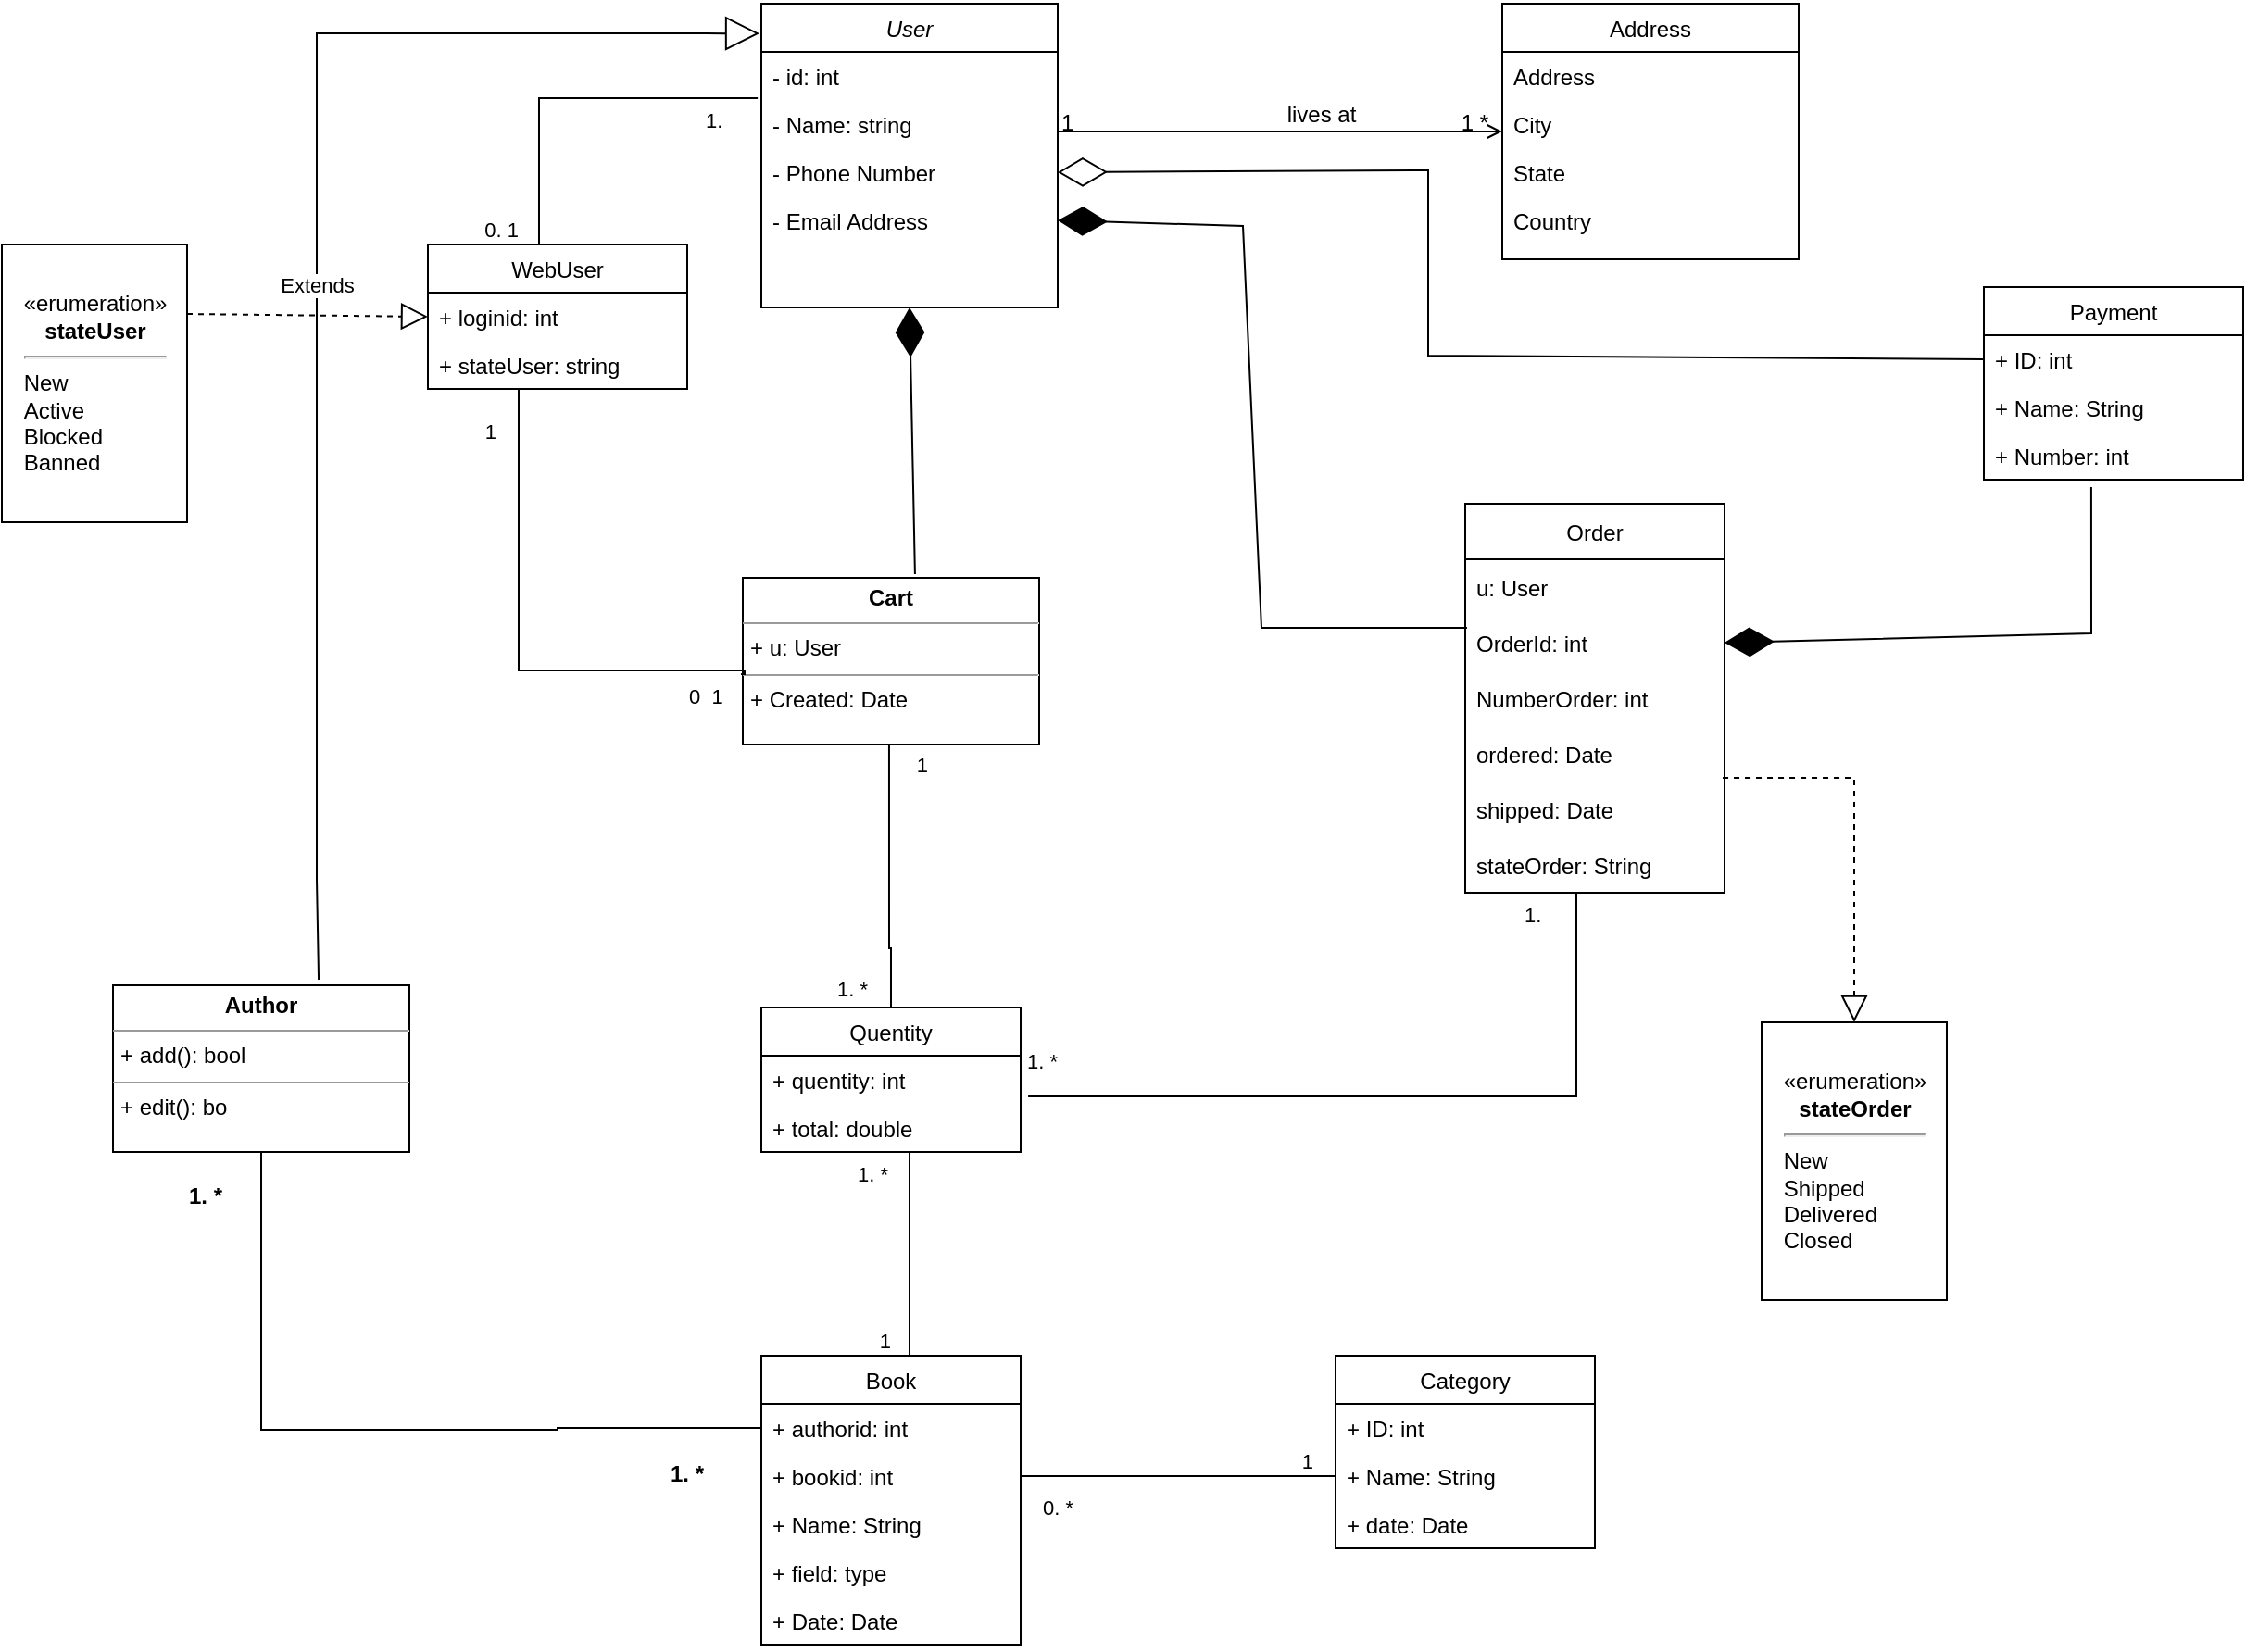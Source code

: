 <mxfile version="17.1.2" type="github">
  <diagram id="C5RBs43oDa-KdzZeNtuy" name="Page-1">
    <mxGraphModel dx="1695" dy="425" grid="1" gridSize="10" guides="1" tooltips="1" connect="1" arrows="1" fold="1" page="1" pageScale="1" pageWidth="827" pageHeight="1169" math="0" shadow="0">
      <root>
        <mxCell id="WIyWlLk6GJQsqaUBKTNV-0" />
        <mxCell id="WIyWlLk6GJQsqaUBKTNV-1" parent="WIyWlLk6GJQsqaUBKTNV-0" />
        <mxCell id="zkfFHV4jXpPFQw0GAbJ--0" value="User" style="swimlane;fontStyle=2;align=center;verticalAlign=top;childLayout=stackLayout;horizontal=1;startSize=26;horizontalStack=0;resizeParent=1;resizeLast=0;collapsible=1;marginBottom=0;rounded=0;shadow=0;strokeWidth=1;" parent="WIyWlLk6GJQsqaUBKTNV-1" vertex="1">
          <mxGeometry x="220" y="120" width="160" height="164" as="geometry">
            <mxRectangle x="230" y="140" width="160" height="26" as="alternateBounds" />
          </mxGeometry>
        </mxCell>
        <mxCell id="LD6qwQIoUUEserjVghgI-0" value="- id: int" style="text;align=left;verticalAlign=top;spacingLeft=4;spacingRight=4;overflow=hidden;rotatable=0;points=[[0,0.5],[1,0.5]];portConstraint=eastwest;" vertex="1" parent="zkfFHV4jXpPFQw0GAbJ--0">
          <mxGeometry y="26" width="160" height="26" as="geometry" />
        </mxCell>
        <mxCell id="zkfFHV4jXpPFQw0GAbJ--1" value="- Name: string" style="text;align=left;verticalAlign=top;spacingLeft=4;spacingRight=4;overflow=hidden;rotatable=0;points=[[0,0.5],[1,0.5]];portConstraint=eastwest;" parent="zkfFHV4jXpPFQw0GAbJ--0" vertex="1">
          <mxGeometry y="52" width="160" height="26" as="geometry" />
        </mxCell>
        <mxCell id="zkfFHV4jXpPFQw0GAbJ--2" value="- Phone Number" style="text;align=left;verticalAlign=top;spacingLeft=4;spacingRight=4;overflow=hidden;rotatable=0;points=[[0,0.5],[1,0.5]];portConstraint=eastwest;rounded=0;shadow=0;html=0;" parent="zkfFHV4jXpPFQw0GAbJ--0" vertex="1">
          <mxGeometry y="78" width="160" height="26" as="geometry" />
        </mxCell>
        <mxCell id="zkfFHV4jXpPFQw0GAbJ--3" value="- Email Address" style="text;align=left;verticalAlign=top;spacingLeft=4;spacingRight=4;overflow=hidden;rotatable=0;points=[[0,0.5],[1,0.5]];portConstraint=eastwest;rounded=0;shadow=0;html=0;" parent="zkfFHV4jXpPFQw0GAbJ--0" vertex="1">
          <mxGeometry y="104" width="160" height="26" as="geometry" />
        </mxCell>
        <mxCell id="zkfFHV4jXpPFQw0GAbJ--17" value="Address" style="swimlane;fontStyle=0;align=center;verticalAlign=top;childLayout=stackLayout;horizontal=1;startSize=26;horizontalStack=0;resizeParent=1;resizeLast=0;collapsible=1;marginBottom=0;rounded=0;shadow=0;strokeWidth=1;" parent="WIyWlLk6GJQsqaUBKTNV-1" vertex="1">
          <mxGeometry x="620" y="120" width="160" height="138" as="geometry">
            <mxRectangle x="550" y="140" width="160" height="26" as="alternateBounds" />
          </mxGeometry>
        </mxCell>
        <mxCell id="zkfFHV4jXpPFQw0GAbJ--18" value="Address" style="text;align=left;verticalAlign=top;spacingLeft=4;spacingRight=4;overflow=hidden;rotatable=0;points=[[0,0.5],[1,0.5]];portConstraint=eastwest;" parent="zkfFHV4jXpPFQw0GAbJ--17" vertex="1">
          <mxGeometry y="26" width="160" height="26" as="geometry" />
        </mxCell>
        <mxCell id="zkfFHV4jXpPFQw0GAbJ--19" value="City" style="text;align=left;verticalAlign=top;spacingLeft=4;spacingRight=4;overflow=hidden;rotatable=0;points=[[0,0.5],[1,0.5]];portConstraint=eastwest;rounded=0;shadow=0;html=0;" parent="zkfFHV4jXpPFQw0GAbJ--17" vertex="1">
          <mxGeometry y="52" width="160" height="26" as="geometry" />
        </mxCell>
        <mxCell id="zkfFHV4jXpPFQw0GAbJ--20" value="State" style="text;align=left;verticalAlign=top;spacingLeft=4;spacingRight=4;overflow=hidden;rotatable=0;points=[[0,0.5],[1,0.5]];portConstraint=eastwest;rounded=0;shadow=0;html=0;" parent="zkfFHV4jXpPFQw0GAbJ--17" vertex="1">
          <mxGeometry y="78" width="160" height="26" as="geometry" />
        </mxCell>
        <mxCell id="zkfFHV4jXpPFQw0GAbJ--22" value="Country" style="text;align=left;verticalAlign=top;spacingLeft=4;spacingRight=4;overflow=hidden;rotatable=0;points=[[0,0.5],[1,0.5]];portConstraint=eastwest;rounded=0;shadow=0;html=0;" parent="zkfFHV4jXpPFQw0GAbJ--17" vertex="1">
          <mxGeometry y="104" width="160" height="26" as="geometry" />
        </mxCell>
        <mxCell id="zkfFHV4jXpPFQw0GAbJ--26" value="" style="endArrow=open;shadow=0;strokeWidth=1;rounded=0;endFill=1;edgeStyle=elbowEdgeStyle;elbow=vertical;" parent="WIyWlLk6GJQsqaUBKTNV-1" source="zkfFHV4jXpPFQw0GAbJ--0" target="zkfFHV4jXpPFQw0GAbJ--17" edge="1">
          <mxGeometry x="0.5" y="41" relative="1" as="geometry">
            <mxPoint x="380" y="192" as="sourcePoint" />
            <mxPoint x="540" y="192" as="targetPoint" />
            <mxPoint x="-40" y="32" as="offset" />
          </mxGeometry>
        </mxCell>
        <mxCell id="zkfFHV4jXpPFQw0GAbJ--27" value="1" style="resizable=0;align=left;verticalAlign=bottom;labelBackgroundColor=none;fontSize=12;" parent="zkfFHV4jXpPFQw0GAbJ--26" connectable="0" vertex="1">
          <mxGeometry x="-1" relative="1" as="geometry">
            <mxPoint y="4" as="offset" />
          </mxGeometry>
        </mxCell>
        <mxCell id="zkfFHV4jXpPFQw0GAbJ--28" value="1 *" style="resizable=0;align=right;verticalAlign=bottom;labelBackgroundColor=none;fontSize=12;" parent="zkfFHV4jXpPFQw0GAbJ--26" connectable="0" vertex="1">
          <mxGeometry x="1" relative="1" as="geometry">
            <mxPoint x="-6" y="4" as="offset" />
          </mxGeometry>
        </mxCell>
        <mxCell id="zkfFHV4jXpPFQw0GAbJ--29" value="lives at" style="text;html=1;resizable=0;points=[];;align=center;verticalAlign=middle;labelBackgroundColor=none;rounded=0;shadow=0;strokeWidth=1;fontSize=12;" parent="zkfFHV4jXpPFQw0GAbJ--26" vertex="1" connectable="0">
          <mxGeometry x="0.5" y="49" relative="1" as="geometry">
            <mxPoint x="-38" y="40" as="offset" />
          </mxGeometry>
        </mxCell>
        <mxCell id="LD6qwQIoUUEserjVghgI-2" value="Order" style="swimlane;fontStyle=0;childLayout=stackLayout;horizontal=1;startSize=30;horizontalStack=0;resizeParent=1;resizeParentMax=0;resizeLast=0;collapsible=1;marginBottom=0;" vertex="1" parent="WIyWlLk6GJQsqaUBKTNV-1">
          <mxGeometry x="600" y="390" width="140" height="210" as="geometry" />
        </mxCell>
        <mxCell id="LD6qwQIoUUEserjVghgI-12" value="u: User" style="text;strokeColor=none;fillColor=none;align=left;verticalAlign=middle;spacingLeft=4;spacingRight=4;overflow=hidden;points=[[0,0.5],[1,0.5]];portConstraint=eastwest;rotatable=0;" vertex="1" parent="LD6qwQIoUUEserjVghgI-2">
          <mxGeometry y="30" width="140" height="30" as="geometry" />
        </mxCell>
        <mxCell id="LD6qwQIoUUEserjVghgI-3" value="OrderId: int" style="text;strokeColor=none;fillColor=none;align=left;verticalAlign=middle;spacingLeft=4;spacingRight=4;overflow=hidden;points=[[0,0.5],[1,0.5]];portConstraint=eastwest;rotatable=0;" vertex="1" parent="LD6qwQIoUUEserjVghgI-2">
          <mxGeometry y="60" width="140" height="30" as="geometry" />
        </mxCell>
        <mxCell id="LD6qwQIoUUEserjVghgI-4" value="NumberOrder: int" style="text;strokeColor=none;fillColor=none;align=left;verticalAlign=middle;spacingLeft=4;spacingRight=4;overflow=hidden;points=[[0,0.5],[1,0.5]];portConstraint=eastwest;rotatable=0;" vertex="1" parent="LD6qwQIoUUEserjVghgI-2">
          <mxGeometry y="90" width="140" height="30" as="geometry" />
        </mxCell>
        <mxCell id="LD6qwQIoUUEserjVghgI-99" value="ordered: Date" style="text;strokeColor=none;fillColor=none;align=left;verticalAlign=middle;spacingLeft=4;spacingRight=4;overflow=hidden;points=[[0,0.5],[1,0.5]];portConstraint=eastwest;rotatable=0;" vertex="1" parent="LD6qwQIoUUEserjVghgI-2">
          <mxGeometry y="120" width="140" height="30" as="geometry" />
        </mxCell>
        <mxCell id="LD6qwQIoUUEserjVghgI-100" value="shipped: Date" style="text;strokeColor=none;fillColor=none;align=left;verticalAlign=middle;spacingLeft=4;spacingRight=4;overflow=hidden;points=[[0,0.5],[1,0.5]];portConstraint=eastwest;rotatable=0;" vertex="1" parent="LD6qwQIoUUEserjVghgI-2">
          <mxGeometry y="150" width="140" height="30" as="geometry" />
        </mxCell>
        <mxCell id="LD6qwQIoUUEserjVghgI-5" value="stateOrder: String" style="text;strokeColor=none;fillColor=none;align=left;verticalAlign=middle;spacingLeft=4;spacingRight=4;overflow=hidden;points=[[0,0.5],[1,0.5]];portConstraint=eastwest;rotatable=0;" vertex="1" parent="LD6qwQIoUUEserjVghgI-2">
          <mxGeometry y="180" width="140" height="30" as="geometry" />
        </mxCell>
        <mxCell id="LD6qwQIoUUEserjVghgI-11" value="" style="endArrow=diamondThin;endFill=1;endSize=24;html=1;rounded=0;exitX=0.007;exitY=0.233;exitDx=0;exitDy=0;exitPerimeter=0;entryX=1;entryY=0.5;entryDx=0;entryDy=0;" edge="1" parent="WIyWlLk6GJQsqaUBKTNV-1" source="LD6qwQIoUUEserjVghgI-3" target="zkfFHV4jXpPFQw0GAbJ--3">
          <mxGeometry width="160" relative="1" as="geometry">
            <mxPoint x="600" y="420" as="sourcePoint" />
            <mxPoint x="420" y="280" as="targetPoint" />
            <Array as="points">
              <mxPoint x="490" y="457" />
              <mxPoint x="480" y="240" />
            </Array>
          </mxGeometry>
        </mxCell>
        <mxCell id="LD6qwQIoUUEserjVghgI-20" value="&lt;p style=&quot;margin: 0px ; margin-top: 4px ; text-align: center&quot;&gt;&lt;b&gt;Cart&lt;/b&gt;&lt;/p&gt;&lt;hr size=&quot;1&quot;&gt;&lt;p style=&quot;margin: 0px ; margin-left: 4px&quot;&gt;+ u: User&lt;/p&gt;&lt;hr size=&quot;1&quot;&gt;&lt;p style=&quot;margin: 0px ; margin-left: 4px&quot;&gt;+ Created: Date&lt;/p&gt;" style="verticalAlign=top;align=left;overflow=fill;fontSize=12;fontFamily=Helvetica;html=1;" vertex="1" parent="WIyWlLk6GJQsqaUBKTNV-1">
          <mxGeometry x="210" y="430" width="160" height="90" as="geometry" />
        </mxCell>
        <mxCell id="LD6qwQIoUUEserjVghgI-21" value="" style="endArrow=diamondThin;endFill=1;endSize=24;html=1;rounded=0;exitX=0.581;exitY=-0.022;exitDx=0;exitDy=0;entryX=0.5;entryY=1;entryDx=0;entryDy=0;exitPerimeter=0;" edge="1" parent="WIyWlLk6GJQsqaUBKTNV-1" source="LD6qwQIoUUEserjVghgI-20" target="zkfFHV4jXpPFQw0GAbJ--0">
          <mxGeometry width="160" relative="1" as="geometry">
            <mxPoint x="160" y="320" as="sourcePoint" />
            <mxPoint x="320" y="320" as="targetPoint" />
            <Array as="points" />
          </mxGeometry>
        </mxCell>
        <mxCell id="LD6qwQIoUUEserjVghgI-22" value="&lt;p style=&quot;margin: 0px ; margin-top: 4px ; text-align: center&quot;&gt;&lt;b&gt;Author&lt;/b&gt;&lt;/p&gt;&lt;hr size=&quot;1&quot;&gt;&lt;p style=&quot;margin: 0px ; margin-left: 4px&quot;&gt;+ add(): bool&lt;/p&gt;&lt;hr size=&quot;1&quot;&gt;&lt;p style=&quot;margin: 0px ; margin-left: 4px&quot;&gt;+ edit(): bo&lt;/p&gt;" style="verticalAlign=top;align=left;overflow=fill;fontSize=12;fontFamily=Helvetica;html=1;" vertex="1" parent="WIyWlLk6GJQsqaUBKTNV-1">
          <mxGeometry x="-130" y="650" width="160" height="90" as="geometry" />
        </mxCell>
        <mxCell id="LD6qwQIoUUEserjVghgI-31" value="Extends" style="endArrow=block;endSize=16;endFill=0;html=1;rounded=0;entryX=-0.006;entryY=0.098;entryDx=0;entryDy=0;entryPerimeter=0;exitX=0.694;exitY=-0.033;exitDx=0;exitDy=0;exitPerimeter=0;" edge="1" parent="WIyWlLk6GJQsqaUBKTNV-1" source="LD6qwQIoUUEserjVghgI-22" target="zkfFHV4jXpPFQw0GAbJ--0">
          <mxGeometry width="160" relative="1" as="geometry">
            <mxPoint x="-20" y="630" as="sourcePoint" />
            <mxPoint x="-20" y="140" as="targetPoint" />
            <Array as="points">
              <mxPoint x="-20" y="593" />
              <mxPoint x="-20" y="136" />
            </Array>
          </mxGeometry>
        </mxCell>
        <mxCell id="LD6qwQIoUUEserjVghgI-65" value="Book" style="swimlane;fontStyle=0;childLayout=stackLayout;horizontal=1;startSize=26;fillColor=none;horizontalStack=0;resizeParent=1;resizeParentMax=0;resizeLast=0;collapsible=1;marginBottom=0;" vertex="1" parent="WIyWlLk6GJQsqaUBKTNV-1">
          <mxGeometry x="220" y="850" width="140" height="156" as="geometry" />
        </mxCell>
        <mxCell id="LD6qwQIoUUEserjVghgI-66" value="+ authorid: int" style="text;strokeColor=none;fillColor=none;align=left;verticalAlign=top;spacingLeft=4;spacingRight=4;overflow=hidden;rotatable=0;points=[[0,0.5],[1,0.5]];portConstraint=eastwest;" vertex="1" parent="LD6qwQIoUUEserjVghgI-65">
          <mxGeometry y="26" width="140" height="26" as="geometry" />
        </mxCell>
        <mxCell id="LD6qwQIoUUEserjVghgI-70" value="+ bookid: int" style="text;strokeColor=none;fillColor=none;align=left;verticalAlign=top;spacingLeft=4;spacingRight=4;overflow=hidden;rotatable=0;points=[[0,0.5],[1,0.5]];portConstraint=eastwest;" vertex="1" parent="LD6qwQIoUUEserjVghgI-65">
          <mxGeometry y="52" width="140" height="26" as="geometry" />
        </mxCell>
        <mxCell id="LD6qwQIoUUEserjVghgI-67" value="+ Name: String" style="text;strokeColor=none;fillColor=none;align=left;verticalAlign=top;spacingLeft=4;spacingRight=4;overflow=hidden;rotatable=0;points=[[0,0.5],[1,0.5]];portConstraint=eastwest;" vertex="1" parent="LD6qwQIoUUEserjVghgI-65">
          <mxGeometry y="78" width="140" height="26" as="geometry" />
        </mxCell>
        <mxCell id="LD6qwQIoUUEserjVghgI-69" value="+ field: type" style="text;strokeColor=none;fillColor=none;align=left;verticalAlign=top;spacingLeft=4;spacingRight=4;overflow=hidden;rotatable=0;points=[[0,0.5],[1,0.5]];portConstraint=eastwest;" vertex="1" parent="LD6qwQIoUUEserjVghgI-65">
          <mxGeometry y="104" width="140" height="26" as="geometry" />
        </mxCell>
        <mxCell id="LD6qwQIoUUEserjVghgI-68" value="+ Date: Date" style="text;strokeColor=none;fillColor=none;align=left;verticalAlign=top;spacingLeft=4;spacingRight=4;overflow=hidden;rotatable=0;points=[[0,0.5],[1,0.5]];portConstraint=eastwest;" vertex="1" parent="LD6qwQIoUUEserjVghgI-65">
          <mxGeometry y="130" width="140" height="26" as="geometry" />
        </mxCell>
        <mxCell id="LD6qwQIoUUEserjVghgI-71" value="" style="endArrow=none;html=1;edgeStyle=orthogonalEdgeStyle;rounded=0;exitX=0.5;exitY=1;exitDx=0;exitDy=0;entryX=0;entryY=0.5;entryDx=0;entryDy=0;" edge="1" parent="WIyWlLk6GJQsqaUBKTNV-1" source="LD6qwQIoUUEserjVghgI-22" target="LD6qwQIoUUEserjVghgI-66">
          <mxGeometry relative="1" as="geometry">
            <mxPoint x="-50" y="860" as="sourcePoint" />
            <mxPoint x="120" y="910" as="targetPoint" />
            <Array as="points">
              <mxPoint x="-50" y="890" />
              <mxPoint x="110" y="890" />
              <mxPoint x="110" y="889" />
            </Array>
          </mxGeometry>
        </mxCell>
        <mxCell id="LD6qwQIoUUEserjVghgI-74" value="Category" style="swimlane;fontStyle=0;childLayout=stackLayout;horizontal=1;startSize=26;fillColor=none;horizontalStack=0;resizeParent=1;resizeParentMax=0;resizeLast=0;collapsible=1;marginBottom=0;" vertex="1" parent="WIyWlLk6GJQsqaUBKTNV-1">
          <mxGeometry x="530" y="850" width="140" height="104" as="geometry" />
        </mxCell>
        <mxCell id="LD6qwQIoUUEserjVghgI-75" value="+ ID: int" style="text;strokeColor=none;fillColor=none;align=left;verticalAlign=top;spacingLeft=4;spacingRight=4;overflow=hidden;rotatable=0;points=[[0,0.5],[1,0.5]];portConstraint=eastwest;" vertex="1" parent="LD6qwQIoUUEserjVghgI-74">
          <mxGeometry y="26" width="140" height="26" as="geometry" />
        </mxCell>
        <mxCell id="LD6qwQIoUUEserjVghgI-76" value="+ Name: String" style="text;strokeColor=none;fillColor=none;align=left;verticalAlign=top;spacingLeft=4;spacingRight=4;overflow=hidden;rotatable=0;points=[[0,0.5],[1,0.5]];portConstraint=eastwest;" vertex="1" parent="LD6qwQIoUUEserjVghgI-74">
          <mxGeometry y="52" width="140" height="26" as="geometry" />
        </mxCell>
        <mxCell id="LD6qwQIoUUEserjVghgI-77" value="+ date: Date" style="text;strokeColor=none;fillColor=none;align=left;verticalAlign=top;spacingLeft=4;spacingRight=4;overflow=hidden;rotatable=0;points=[[0,0.5],[1,0.5]];portConstraint=eastwest;" vertex="1" parent="LD6qwQIoUUEserjVghgI-74">
          <mxGeometry y="78" width="140" height="26" as="geometry" />
        </mxCell>
        <mxCell id="LD6qwQIoUUEserjVghgI-82" value="WebUser" style="swimlane;fontStyle=0;childLayout=stackLayout;horizontal=1;startSize=26;fillColor=none;horizontalStack=0;resizeParent=1;resizeParentMax=0;resizeLast=0;collapsible=1;marginBottom=0;" vertex="1" parent="WIyWlLk6GJQsqaUBKTNV-1">
          <mxGeometry x="40" y="250" width="140" height="78" as="geometry" />
        </mxCell>
        <mxCell id="LD6qwQIoUUEserjVghgI-83" value="+ loginid: int" style="text;strokeColor=none;fillColor=none;align=left;verticalAlign=top;spacingLeft=4;spacingRight=4;overflow=hidden;rotatable=0;points=[[0,0.5],[1,0.5]];portConstraint=eastwest;" vertex="1" parent="LD6qwQIoUUEserjVghgI-82">
          <mxGeometry y="26" width="140" height="26" as="geometry" />
        </mxCell>
        <mxCell id="LD6qwQIoUUEserjVghgI-84" value="+ stateUser: string" style="text;strokeColor=none;fillColor=none;align=left;verticalAlign=top;spacingLeft=4;spacingRight=4;overflow=hidden;rotatable=0;points=[[0,0.5],[1,0.5]];portConstraint=eastwest;" vertex="1" parent="LD6qwQIoUUEserjVghgI-82">
          <mxGeometry y="52" width="140" height="26" as="geometry" />
        </mxCell>
        <mxCell id="LD6qwQIoUUEserjVghgI-95" value="Quentity" style="swimlane;fontStyle=0;childLayout=stackLayout;horizontal=1;startSize=26;fillColor=none;horizontalStack=0;resizeParent=1;resizeParentMax=0;resizeLast=0;collapsible=1;marginBottom=0;" vertex="1" parent="WIyWlLk6GJQsqaUBKTNV-1">
          <mxGeometry x="220" y="662" width="140" height="78" as="geometry" />
        </mxCell>
        <mxCell id="LD6qwQIoUUEserjVghgI-96" value="+ quentity: int" style="text;strokeColor=none;fillColor=none;align=left;verticalAlign=top;spacingLeft=4;spacingRight=4;overflow=hidden;rotatable=0;points=[[0,0.5],[1,0.5]];portConstraint=eastwest;" vertex="1" parent="LD6qwQIoUUEserjVghgI-95">
          <mxGeometry y="26" width="140" height="26" as="geometry" />
        </mxCell>
        <mxCell id="LD6qwQIoUUEserjVghgI-97" value="+ total: double" style="text;strokeColor=none;fillColor=none;align=left;verticalAlign=top;spacingLeft=4;spacingRight=4;overflow=hidden;rotatable=0;points=[[0,0.5],[1,0.5]];portConstraint=eastwest;" vertex="1" parent="LD6qwQIoUUEserjVghgI-95">
          <mxGeometry y="52" width="140" height="26" as="geometry" />
        </mxCell>
        <mxCell id="LD6qwQIoUUEserjVghgI-108" value="" style="endArrow=none;html=1;edgeStyle=orthogonalEdgeStyle;rounded=0;entryX=0.586;entryY=0;entryDx=0;entryDy=0;entryPerimeter=0;" edge="1" parent="WIyWlLk6GJQsqaUBKTNV-1" target="LD6qwQIoUUEserjVghgI-65">
          <mxGeometry relative="1" as="geometry">
            <mxPoint x="300" y="740" as="sourcePoint" />
            <mxPoint x="300" y="850" as="targetPoint" />
            <Array as="points">
              <mxPoint x="300" y="850" />
            </Array>
          </mxGeometry>
        </mxCell>
        <mxCell id="LD6qwQIoUUEserjVghgI-109" value="1. *" style="edgeLabel;resizable=0;html=1;align=left;verticalAlign=bottom;" connectable="0" vertex="1" parent="LD6qwQIoUUEserjVghgI-108">
          <mxGeometry x="-1" relative="1" as="geometry">
            <mxPoint x="-30" y="20" as="offset" />
          </mxGeometry>
        </mxCell>
        <mxCell id="LD6qwQIoUUEserjVghgI-110" value="1" style="edgeLabel;resizable=0;html=1;align=right;verticalAlign=bottom;" connectable="0" vertex="1" parent="LD6qwQIoUUEserjVghgI-108">
          <mxGeometry x="1" relative="1" as="geometry">
            <mxPoint x="-12" as="offset" />
          </mxGeometry>
        </mxCell>
        <mxCell id="LD6qwQIoUUEserjVghgI-111" value="" style="endArrow=none;html=1;edgeStyle=orthogonalEdgeStyle;rounded=0;entryX=0.5;entryY=0;entryDx=0;entryDy=0;" edge="1" parent="WIyWlLk6GJQsqaUBKTNV-1" target="LD6qwQIoUUEserjVghgI-95">
          <mxGeometry relative="1" as="geometry">
            <mxPoint x="288.98" y="520" as="sourcePoint" />
            <mxPoint x="291.02" y="630" as="targetPoint" />
            <Array as="points">
              <mxPoint x="289" y="630" />
              <mxPoint x="290" y="630" />
            </Array>
          </mxGeometry>
        </mxCell>
        <mxCell id="LD6qwQIoUUEserjVghgI-112" value="1. *" style="edgeLabel;resizable=0;html=1;align=left;verticalAlign=bottom;" connectable="0" vertex="1" parent="LD6qwQIoUUEserjVghgI-111">
          <mxGeometry x="-1" relative="1" as="geometry">
            <mxPoint x="-30" y="140" as="offset" />
          </mxGeometry>
        </mxCell>
        <mxCell id="LD6qwQIoUUEserjVghgI-113" value="1" style="edgeLabel;resizable=0;html=1;align=right;verticalAlign=bottom;" connectable="0" vertex="1" parent="LD6qwQIoUUEserjVghgI-111">
          <mxGeometry x="1" relative="1" as="geometry">
            <mxPoint x="20" y="-122" as="offset" />
          </mxGeometry>
        </mxCell>
        <mxCell id="LD6qwQIoUUEserjVghgI-114" value="" style="endArrow=none;html=1;edgeStyle=orthogonalEdgeStyle;rounded=0;entryX=0;entryY=0.5;entryDx=0;entryDy=0;exitX=1;exitY=0.5;exitDx=0;exitDy=0;" edge="1" parent="WIyWlLk6GJQsqaUBKTNV-1" source="LD6qwQIoUUEserjVghgI-70" target="LD6qwQIoUUEserjVghgI-76">
          <mxGeometry relative="1" as="geometry">
            <mxPoint x="470" y="900" as="sourcePoint" />
            <mxPoint x="472.04" y="1010" as="targetPoint" />
            <Array as="points">
              <mxPoint x="500" y="915" />
              <mxPoint x="500" y="915" />
            </Array>
          </mxGeometry>
        </mxCell>
        <mxCell id="LD6qwQIoUUEserjVghgI-115" value="0. *" style="edgeLabel;resizable=0;html=1;align=left;verticalAlign=bottom;" connectable="0" vertex="1" parent="LD6qwQIoUUEserjVghgI-114">
          <mxGeometry x="-1" relative="1" as="geometry">
            <mxPoint x="10" y="25" as="offset" />
          </mxGeometry>
        </mxCell>
        <mxCell id="LD6qwQIoUUEserjVghgI-116" value="1" style="edgeLabel;resizable=0;html=1;align=right;verticalAlign=bottom;" connectable="0" vertex="1" parent="LD6qwQIoUUEserjVghgI-114">
          <mxGeometry x="1" relative="1" as="geometry">
            <mxPoint x="-12" as="offset" />
          </mxGeometry>
        </mxCell>
        <mxCell id="LD6qwQIoUUEserjVghgI-117" value="" style="endArrow=none;html=1;edgeStyle=orthogonalEdgeStyle;rounded=0;entryX=1.029;entryY=-0.154;entryDx=0;entryDy=0;entryPerimeter=0;" edge="1" parent="WIyWlLk6GJQsqaUBKTNV-1" target="LD6qwQIoUUEserjVghgI-97">
          <mxGeometry relative="1" as="geometry">
            <mxPoint x="660" y="600" as="sourcePoint" />
            <mxPoint x="662.04" y="710" as="targetPoint" />
            <Array as="points">
              <mxPoint x="660" y="710" />
            </Array>
          </mxGeometry>
        </mxCell>
        <mxCell id="LD6qwQIoUUEserjVghgI-118" value="1." style="edgeLabel;resizable=0;html=1;align=left;verticalAlign=bottom;" connectable="0" vertex="1" parent="LD6qwQIoUUEserjVghgI-117">
          <mxGeometry x="-1" relative="1" as="geometry">
            <mxPoint x="-30" y="20" as="offset" />
          </mxGeometry>
        </mxCell>
        <mxCell id="LD6qwQIoUUEserjVghgI-119" value="1. *" style="edgeLabel;resizable=0;html=1;align=right;verticalAlign=bottom;" connectable="0" vertex="1" parent="LD6qwQIoUUEserjVghgI-117">
          <mxGeometry x="1" relative="1" as="geometry">
            <mxPoint x="16" y="-10" as="offset" />
          </mxGeometry>
        </mxCell>
        <mxCell id="LD6qwQIoUUEserjVghgI-120" value="" style="endArrow=none;html=1;edgeStyle=orthogonalEdgeStyle;rounded=0;entryX=0.35;entryY=1;entryDx=0;entryDy=0;entryPerimeter=0;exitX=-0.006;exitY=0.578;exitDx=0;exitDy=0;exitPerimeter=0;" edge="1" parent="WIyWlLk6GJQsqaUBKTNV-1" source="LD6qwQIoUUEserjVghgI-20" target="LD6qwQIoUUEserjVghgI-84">
          <mxGeometry relative="1" as="geometry">
            <mxPoint x="200" y="480" as="sourcePoint" />
            <mxPoint x="92.04" y="610" as="targetPoint" />
            <Array as="points">
              <mxPoint x="211" y="482" />
              <mxPoint x="211" y="480" />
              <mxPoint x="89" y="480" />
            </Array>
          </mxGeometry>
        </mxCell>
        <mxCell id="LD6qwQIoUUEserjVghgI-121" value="0&amp;nbsp; 1" style="edgeLabel;resizable=0;html=1;align=left;verticalAlign=bottom;" connectable="0" vertex="1" parent="LD6qwQIoUUEserjVghgI-120">
          <mxGeometry x="-1" relative="1" as="geometry">
            <mxPoint x="-30" y="20" as="offset" />
          </mxGeometry>
        </mxCell>
        <mxCell id="LD6qwQIoUUEserjVghgI-122" value="1" style="edgeLabel;resizable=0;html=1;align=right;verticalAlign=bottom;" connectable="0" vertex="1" parent="LD6qwQIoUUEserjVghgI-120">
          <mxGeometry x="1" relative="1" as="geometry">
            <mxPoint x="-12" y="32" as="offset" />
          </mxGeometry>
        </mxCell>
        <mxCell id="LD6qwQIoUUEserjVghgI-124" value="" style="endArrow=none;html=1;edgeStyle=orthogonalEdgeStyle;rounded=0;entryX=0.586;entryY=0;entryDx=0;entryDy=0;entryPerimeter=0;exitX=-0.012;exitY=0.962;exitDx=0;exitDy=0;exitPerimeter=0;" edge="1" parent="WIyWlLk6GJQsqaUBKTNV-1" source="LD6qwQIoUUEserjVghgI-0">
          <mxGeometry relative="1" as="geometry">
            <mxPoint x="100" y="140" as="sourcePoint" />
            <mxPoint x="102.04" y="250" as="targetPoint" />
            <Array as="points">
              <mxPoint x="100" y="171" />
              <mxPoint x="100" y="250" />
            </Array>
          </mxGeometry>
        </mxCell>
        <mxCell id="LD6qwQIoUUEserjVghgI-125" value="1." style="edgeLabel;resizable=0;html=1;align=left;verticalAlign=bottom;" connectable="0" vertex="1" parent="LD6qwQIoUUEserjVghgI-124">
          <mxGeometry x="-1" relative="1" as="geometry">
            <mxPoint x="-30" y="20" as="offset" />
          </mxGeometry>
        </mxCell>
        <mxCell id="LD6qwQIoUUEserjVghgI-126" value="0. 1" style="edgeLabel;resizable=0;html=1;align=right;verticalAlign=bottom;" connectable="0" vertex="1" parent="LD6qwQIoUUEserjVghgI-124">
          <mxGeometry x="1" relative="1" as="geometry">
            <mxPoint x="-12" as="offset" />
          </mxGeometry>
        </mxCell>
        <mxCell id="LD6qwQIoUUEserjVghgI-141" value="«erumeration»&lt;br&gt;&lt;b&gt;stateOrder&lt;/b&gt;&lt;br&gt;&lt;hr style=&quot;text-align: left&quot;&gt;&lt;div style=&quot;text-align: left&quot;&gt;New&lt;/div&gt;&lt;div style=&quot;text-align: left&quot;&gt;Shipped&lt;/div&gt;&lt;div style=&quot;text-align: left&quot;&gt;Delivered&lt;/div&gt;&lt;div style=&quot;text-align: left&quot;&gt;Closed&lt;/div&gt;" style="html=1;dropTarget=0;labelBackgroundColor=none;" vertex="1" parent="WIyWlLk6GJQsqaUBKTNV-1">
          <mxGeometry x="760" y="670" width="100" height="150" as="geometry" />
        </mxCell>
        <mxCell id="LD6qwQIoUUEserjVghgI-148" value="" style="endArrow=block;dashed=1;endFill=0;endSize=12;html=1;rounded=0;entryX=0.5;entryY=0;entryDx=0;entryDy=0;exitX=0.993;exitY=0.933;exitDx=0;exitDy=0;exitPerimeter=0;" edge="1" parent="WIyWlLk6GJQsqaUBKTNV-1" source="LD6qwQIoUUEserjVghgI-99" target="LD6qwQIoUUEserjVghgI-141">
          <mxGeometry width="160" relative="1" as="geometry">
            <mxPoint x="740" y="530" as="sourcePoint" />
            <mxPoint x="820" y="630" as="targetPoint" />
            <Array as="points">
              <mxPoint x="810" y="538" />
            </Array>
          </mxGeometry>
        </mxCell>
        <mxCell id="LD6qwQIoUUEserjVghgI-149" value="«erumeration»&lt;br&gt;&lt;b&gt;stateUser&lt;/b&gt;&lt;br&gt;&lt;hr style=&quot;text-align: left&quot;&gt;&lt;div style=&quot;text-align: left&quot;&gt;New&lt;/div&gt;&lt;div style=&quot;text-align: left&quot;&gt;Active&lt;/div&gt;&lt;div style=&quot;text-align: left&quot;&gt;Blocked&lt;/div&gt;&lt;div style=&quot;text-align: left&quot;&gt;Banned&lt;/div&gt;" style="html=1;dropTarget=0;labelBackgroundColor=none;" vertex="1" parent="WIyWlLk6GJQsqaUBKTNV-1">
          <mxGeometry x="-190" y="250" width="100" height="150" as="geometry" />
        </mxCell>
        <mxCell id="LD6qwQIoUUEserjVghgI-150" value="" style="endArrow=block;dashed=1;endFill=0;endSize=12;html=1;rounded=0;entryX=0;entryY=0.5;entryDx=0;entryDy=0;exitX=1;exitY=0.25;exitDx=0;exitDy=0;" edge="1" parent="WIyWlLk6GJQsqaUBKTNV-1" source="LD6qwQIoUUEserjVghgI-149" target="LD6qwQIoUUEserjVghgI-83">
          <mxGeometry width="160" relative="1" as="geometry">
            <mxPoint x="-90" y="310" as="sourcePoint" />
            <mxPoint x="60" y="310" as="targetPoint" />
          </mxGeometry>
        </mxCell>
        <mxCell id="LD6qwQIoUUEserjVghgI-151" value="Payment" style="swimlane;fontStyle=0;childLayout=stackLayout;horizontal=1;startSize=26;fillColor=none;horizontalStack=0;resizeParent=1;resizeParentMax=0;resizeLast=0;collapsible=1;marginBottom=0;labelBackgroundColor=none;" vertex="1" parent="WIyWlLk6GJQsqaUBKTNV-1">
          <mxGeometry x="880" y="273" width="140" height="104" as="geometry" />
        </mxCell>
        <mxCell id="LD6qwQIoUUEserjVghgI-152" value="+ ID: int" style="text;strokeColor=none;fillColor=none;align=left;verticalAlign=top;spacingLeft=4;spacingRight=4;overflow=hidden;rotatable=0;points=[[0,0.5],[1,0.5]];portConstraint=eastwest;labelBackgroundColor=none;" vertex="1" parent="LD6qwQIoUUEserjVghgI-151">
          <mxGeometry y="26" width="140" height="26" as="geometry" />
        </mxCell>
        <mxCell id="LD6qwQIoUUEserjVghgI-153" value="+ Name: String" style="text;strokeColor=none;fillColor=none;align=left;verticalAlign=top;spacingLeft=4;spacingRight=4;overflow=hidden;rotatable=0;points=[[0,0.5],[1,0.5]];portConstraint=eastwest;labelBackgroundColor=none;" vertex="1" parent="LD6qwQIoUUEserjVghgI-151">
          <mxGeometry y="52" width="140" height="26" as="geometry" />
        </mxCell>
        <mxCell id="LD6qwQIoUUEserjVghgI-154" value="+ Number: int" style="text;strokeColor=none;fillColor=none;align=left;verticalAlign=top;spacingLeft=4;spacingRight=4;overflow=hidden;rotatable=0;points=[[0,0.5],[1,0.5]];portConstraint=eastwest;labelBackgroundColor=none;" vertex="1" parent="LD6qwQIoUUEserjVghgI-151">
          <mxGeometry y="78" width="140" height="26" as="geometry" />
        </mxCell>
        <mxCell id="LD6qwQIoUUEserjVghgI-155" value="" style="endArrow=diamondThin;endFill=1;endSize=24;html=1;rounded=0;exitX=0.414;exitY=1.154;exitDx=0;exitDy=0;exitPerimeter=0;entryX=1;entryY=0.5;entryDx=0;entryDy=0;" edge="1" parent="WIyWlLk6GJQsqaUBKTNV-1" source="LD6qwQIoUUEserjVghgI-154" target="LD6qwQIoUUEserjVghgI-3">
          <mxGeometry width="160" relative="1" as="geometry">
            <mxPoint x="940" y="460" as="sourcePoint" />
            <mxPoint x="740" y="460" as="targetPoint" />
            <Array as="points">
              <mxPoint x="938" y="460" />
            </Array>
          </mxGeometry>
        </mxCell>
        <mxCell id="LD6qwQIoUUEserjVghgI-156" value="" style="endArrow=diamondThin;endFill=0;endSize=24;html=1;rounded=0;exitX=0;exitY=0.5;exitDx=0;exitDy=0;entryX=1;entryY=0.5;entryDx=0;entryDy=0;" edge="1" parent="WIyWlLk6GJQsqaUBKTNV-1" source="LD6qwQIoUUEserjVghgI-152" target="zkfFHV4jXpPFQw0GAbJ--2">
          <mxGeometry width="160" relative="1" as="geometry">
            <mxPoint x="620" y="340" as="sourcePoint" />
            <mxPoint x="460" y="220" as="targetPoint" />
            <Array as="points">
              <mxPoint x="580" y="310" />
              <mxPoint x="580" y="210" />
            </Array>
          </mxGeometry>
        </mxCell>
        <mxCell id="LD6qwQIoUUEserjVghgI-157" value="1. *" style="text;align=center;fontStyle=1;verticalAlign=middle;spacingLeft=3;spacingRight=3;strokeColor=none;rotatable=0;points=[[0,0.5],[1,0.5]];portConstraint=eastwest;labelBackgroundColor=none;" vertex="1" parent="WIyWlLk6GJQsqaUBKTNV-1">
          <mxGeometry x="-100" y="750" width="40" height="26" as="geometry" />
        </mxCell>
        <mxCell id="LD6qwQIoUUEserjVghgI-158" value="1. *" style="text;align=center;fontStyle=1;verticalAlign=middle;spacingLeft=3;spacingRight=3;strokeColor=none;rotatable=0;points=[[0,0.5],[1,0.5]];portConstraint=eastwest;labelBackgroundColor=none;" vertex="1" parent="WIyWlLk6GJQsqaUBKTNV-1">
          <mxGeometry x="160" y="900" width="40" height="26" as="geometry" />
        </mxCell>
      </root>
    </mxGraphModel>
  </diagram>
</mxfile>
